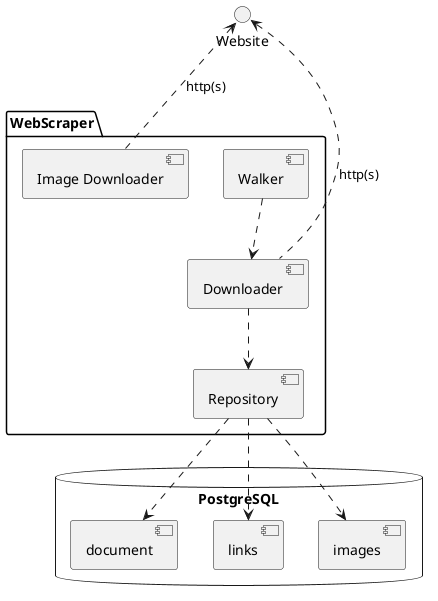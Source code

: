 @startuml

package "WebScraper" {
    [Walker] as w
    [Downloader] as ws
    [Image Downloader] as id
    [Repository] as r
}

w ..> ws
ws ..> r
'ws -> id
Website <.. ws: http(s)
Website <.. id: http(s)

database "PostgreSQL" {
    [document]
    [links]
    [images]
}

r ..> [document]
r ..> [links]
r ..> [images]

@enduml
